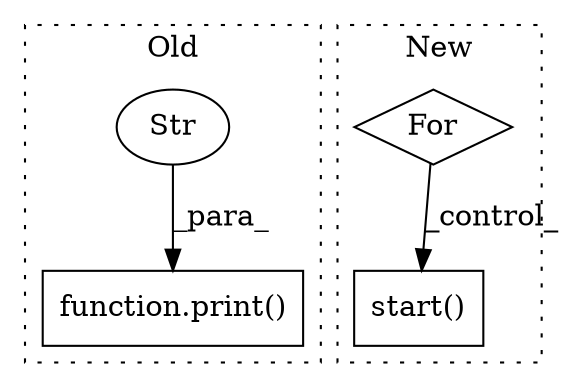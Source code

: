 digraph G {
subgraph cluster0 {
1 [label="function.print()" a="75" s="2530,2576" l="6,1" shape="box"];
3 [label="Str" a="66" s="2536" l="40" shape="ellipse"];
label = "Old";
style="dotted";
}
subgraph cluster1 {
2 [label="start()" a="75" s="3420" l="9" shape="box"];
4 [label="For" a="107" s="3287,3309" l="4,10" shape="diamond"];
label = "New";
style="dotted";
}
3 -> 1 [label="_para_"];
4 -> 2 [label="_control_"];
}